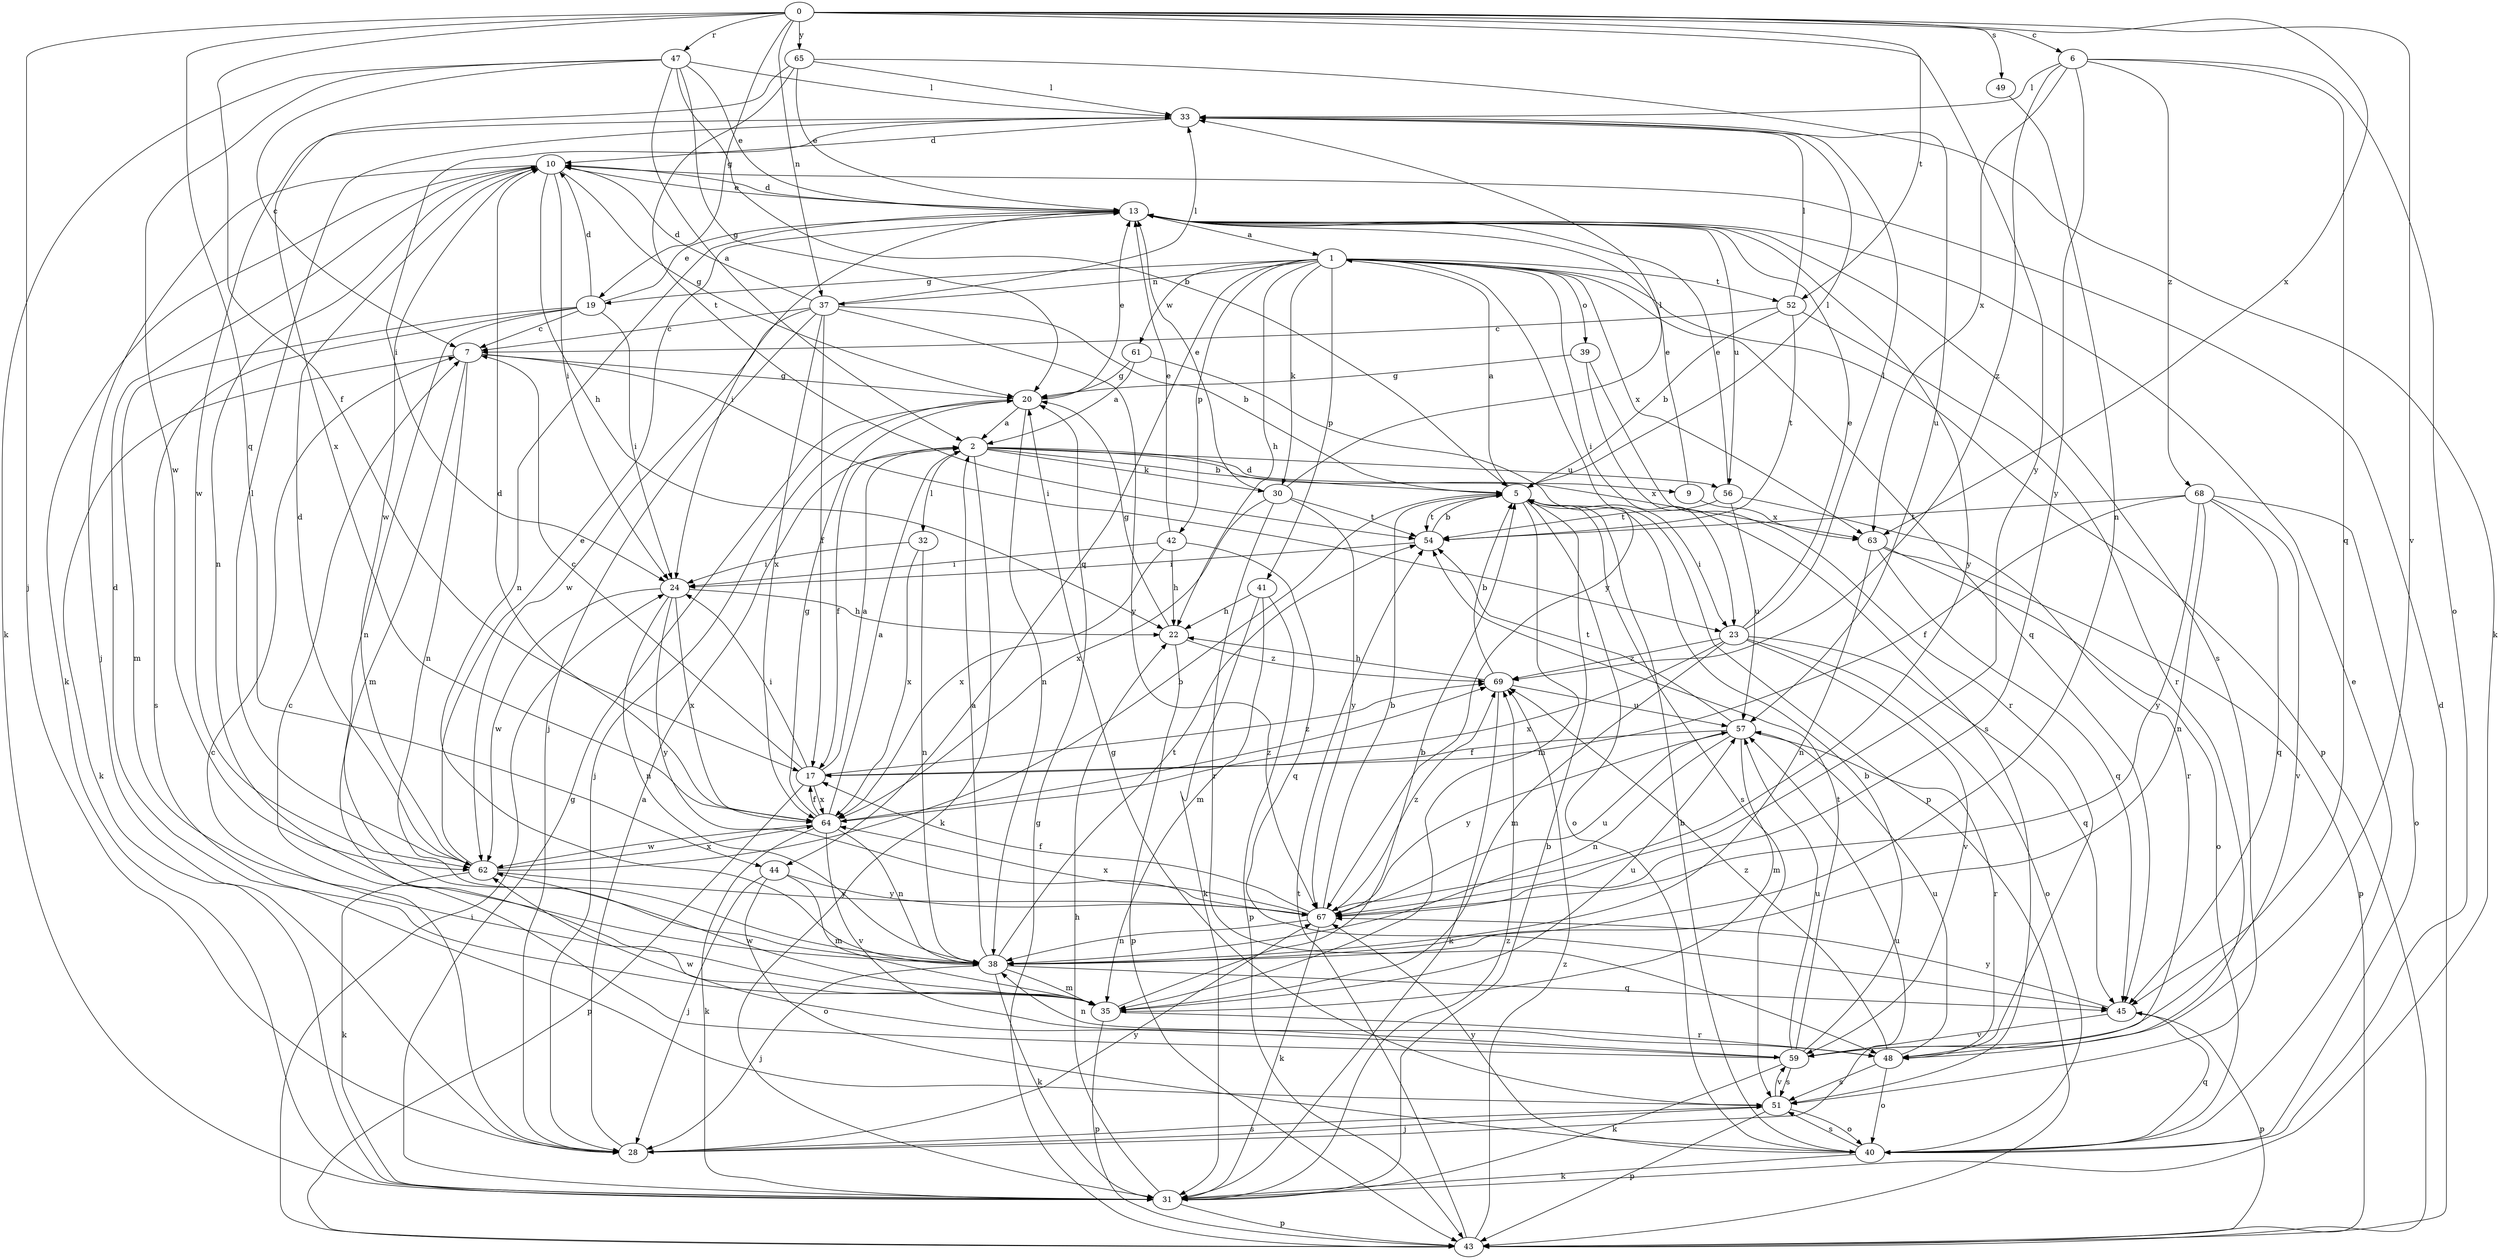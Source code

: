 strict digraph  {
0;
1;
2;
5;
6;
7;
9;
10;
13;
17;
19;
20;
22;
23;
24;
28;
30;
31;
32;
33;
35;
37;
38;
39;
40;
41;
42;
43;
44;
45;
47;
48;
49;
51;
52;
54;
56;
57;
59;
61;
62;
63;
64;
65;
67;
68;
69;
0 -> 6  [label=c];
0 -> 17  [label=f];
0 -> 19  [label=g];
0 -> 28  [label=j];
0 -> 37  [label=n];
0 -> 44  [label=q];
0 -> 47  [label=r];
0 -> 49  [label=s];
0 -> 52  [label=t];
0 -> 59  [label=v];
0 -> 63  [label=x];
0 -> 65  [label=y];
0 -> 67  [label=y];
1 -> 19  [label=g];
1 -> 22  [label=h];
1 -> 23  [label=i];
1 -> 30  [label=k];
1 -> 37  [label=n];
1 -> 39  [label=o];
1 -> 41  [label=p];
1 -> 42  [label=p];
1 -> 43  [label=p];
1 -> 44  [label=q];
1 -> 45  [label=q];
1 -> 52  [label=t];
1 -> 61  [label=w];
1 -> 63  [label=x];
1 -> 67  [label=y];
2 -> 5  [label=b];
2 -> 9  [label=d];
2 -> 17  [label=f];
2 -> 30  [label=k];
2 -> 31  [label=k];
2 -> 32  [label=l];
2 -> 56  [label=u];
2 -> 63  [label=x];
5 -> 1  [label=a];
5 -> 23  [label=i];
5 -> 33  [label=l];
5 -> 35  [label=m];
5 -> 40  [label=o];
5 -> 51  [label=s];
5 -> 54  [label=t];
6 -> 33  [label=l];
6 -> 40  [label=o];
6 -> 45  [label=q];
6 -> 63  [label=x];
6 -> 67  [label=y];
6 -> 68  [label=z];
6 -> 69  [label=z];
7 -> 20  [label=g];
7 -> 23  [label=i];
7 -> 31  [label=k];
7 -> 35  [label=m];
7 -> 38  [label=n];
9 -> 13  [label=e];
9 -> 63  [label=x];
10 -> 13  [label=e];
10 -> 20  [label=g];
10 -> 22  [label=h];
10 -> 24  [label=i];
10 -> 28  [label=j];
10 -> 31  [label=k];
10 -> 38  [label=n];
10 -> 62  [label=w];
13 -> 1  [label=a];
13 -> 10  [label=d];
13 -> 24  [label=i];
13 -> 38  [label=n];
13 -> 51  [label=s];
13 -> 56  [label=u];
13 -> 67  [label=y];
17 -> 2  [label=a];
17 -> 7  [label=c];
17 -> 24  [label=i];
17 -> 43  [label=p];
17 -> 64  [label=x];
17 -> 69  [label=z];
19 -> 7  [label=c];
19 -> 10  [label=d];
19 -> 13  [label=e];
19 -> 24  [label=i];
19 -> 35  [label=m];
19 -> 38  [label=n];
19 -> 51  [label=s];
20 -> 2  [label=a];
20 -> 13  [label=e];
20 -> 28  [label=j];
20 -> 38  [label=n];
22 -> 20  [label=g];
22 -> 43  [label=p];
22 -> 69  [label=z];
23 -> 13  [label=e];
23 -> 33  [label=l];
23 -> 35  [label=m];
23 -> 40  [label=o];
23 -> 45  [label=q];
23 -> 59  [label=v];
23 -> 64  [label=x];
23 -> 69  [label=z];
24 -> 22  [label=h];
24 -> 38  [label=n];
24 -> 62  [label=w];
24 -> 64  [label=x];
24 -> 67  [label=y];
28 -> 2  [label=a];
28 -> 7  [label=c];
28 -> 51  [label=s];
28 -> 57  [label=u];
28 -> 67  [label=y];
30 -> 13  [label=e];
30 -> 33  [label=l];
30 -> 48  [label=r];
30 -> 54  [label=t];
30 -> 64  [label=x];
30 -> 67  [label=y];
31 -> 5  [label=b];
31 -> 20  [label=g];
31 -> 22  [label=h];
31 -> 43  [label=p];
31 -> 69  [label=z];
32 -> 24  [label=i];
32 -> 38  [label=n];
32 -> 64  [label=x];
33 -> 10  [label=d];
33 -> 24  [label=i];
33 -> 57  [label=u];
33 -> 62  [label=w];
35 -> 5  [label=b];
35 -> 10  [label=d];
35 -> 43  [label=p];
35 -> 48  [label=r];
35 -> 57  [label=u];
35 -> 62  [label=w];
37 -> 5  [label=b];
37 -> 7  [label=c];
37 -> 10  [label=d];
37 -> 17  [label=f];
37 -> 28  [label=j];
37 -> 33  [label=l];
37 -> 62  [label=w];
37 -> 64  [label=x];
37 -> 67  [label=y];
38 -> 2  [label=a];
38 -> 28  [label=j];
38 -> 31  [label=k];
38 -> 35  [label=m];
38 -> 45  [label=q];
38 -> 54  [label=t];
39 -> 20  [label=g];
39 -> 48  [label=r];
39 -> 51  [label=s];
40 -> 5  [label=b];
40 -> 13  [label=e];
40 -> 31  [label=k];
40 -> 45  [label=q];
40 -> 51  [label=s];
40 -> 67  [label=y];
41 -> 22  [label=h];
41 -> 31  [label=k];
41 -> 35  [label=m];
41 -> 43  [label=p];
42 -> 13  [label=e];
42 -> 22  [label=h];
42 -> 24  [label=i];
42 -> 45  [label=q];
42 -> 64  [label=x];
43 -> 10  [label=d];
43 -> 20  [label=g];
43 -> 24  [label=i];
43 -> 54  [label=t];
43 -> 69  [label=z];
44 -> 28  [label=j];
44 -> 35  [label=m];
44 -> 40  [label=o];
44 -> 67  [label=y];
45 -> 43  [label=p];
45 -> 59  [label=v];
45 -> 67  [label=y];
47 -> 2  [label=a];
47 -> 5  [label=b];
47 -> 7  [label=c];
47 -> 13  [label=e];
47 -> 20  [label=g];
47 -> 31  [label=k];
47 -> 33  [label=l];
47 -> 62  [label=w];
48 -> 38  [label=n];
48 -> 40  [label=o];
48 -> 51  [label=s];
48 -> 57  [label=u];
48 -> 69  [label=z];
49 -> 38  [label=n];
51 -> 20  [label=g];
51 -> 28  [label=j];
51 -> 40  [label=o];
51 -> 43  [label=p];
51 -> 59  [label=v];
52 -> 5  [label=b];
52 -> 7  [label=c];
52 -> 33  [label=l];
52 -> 48  [label=r];
52 -> 54  [label=t];
54 -> 5  [label=b];
54 -> 24  [label=i];
56 -> 13  [label=e];
56 -> 48  [label=r];
56 -> 54  [label=t];
56 -> 57  [label=u];
57 -> 17  [label=f];
57 -> 35  [label=m];
57 -> 38  [label=n];
57 -> 48  [label=r];
57 -> 54  [label=t];
57 -> 67  [label=y];
59 -> 5  [label=b];
59 -> 7  [label=c];
59 -> 31  [label=k];
59 -> 51  [label=s];
59 -> 54  [label=t];
59 -> 57  [label=u];
59 -> 62  [label=w];
61 -> 2  [label=a];
61 -> 20  [label=g];
61 -> 43  [label=p];
62 -> 5  [label=b];
62 -> 10  [label=d];
62 -> 13  [label=e];
62 -> 31  [label=k];
62 -> 33  [label=l];
62 -> 64  [label=x];
62 -> 67  [label=y];
63 -> 38  [label=n];
63 -> 40  [label=o];
63 -> 43  [label=p];
63 -> 45  [label=q];
64 -> 2  [label=a];
64 -> 10  [label=d];
64 -> 17  [label=f];
64 -> 20  [label=g];
64 -> 31  [label=k];
64 -> 38  [label=n];
64 -> 59  [label=v];
64 -> 62  [label=w];
64 -> 69  [label=z];
65 -> 13  [label=e];
65 -> 31  [label=k];
65 -> 33  [label=l];
65 -> 54  [label=t];
65 -> 64  [label=x];
67 -> 5  [label=b];
67 -> 17  [label=f];
67 -> 31  [label=k];
67 -> 38  [label=n];
67 -> 57  [label=u];
67 -> 64  [label=x];
67 -> 69  [label=z];
68 -> 17  [label=f];
68 -> 38  [label=n];
68 -> 40  [label=o];
68 -> 45  [label=q];
68 -> 54  [label=t];
68 -> 59  [label=v];
68 -> 67  [label=y];
69 -> 5  [label=b];
69 -> 22  [label=h];
69 -> 31  [label=k];
69 -> 57  [label=u];
}
